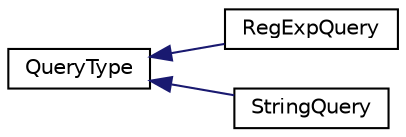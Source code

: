 digraph "Graphical Class Hierarchy"
{
 // LATEX_PDF_SIZE
  edge [fontname="Helvetica",fontsize="10",labelfontname="Helvetica",labelfontsize="10"];
  node [fontname="Helvetica",fontsize="10",shape=record];
  rankdir="LR";
  Node0 [label="QueryType",height=0.2,width=0.4,color="black", fillcolor="white", style="filled",URL="$classQueryType.html",tooltip=" "];
  Node0 -> Node1 [dir="back",color="midnightblue",fontsize="10",style="solid",fontname="Helvetica"];
  Node1 [label="RegExpQuery",height=0.2,width=0.4,color="black", fillcolor="white", style="filled",URL="$classRegExpQuery.html",tooltip=" "];
  Node0 -> Node2 [dir="back",color="midnightblue",fontsize="10",style="solid",fontname="Helvetica"];
  Node2 [label="StringQuery",height=0.2,width=0.4,color="black", fillcolor="white", style="filled",URL="$classStringQuery.html",tooltip=" "];
}
